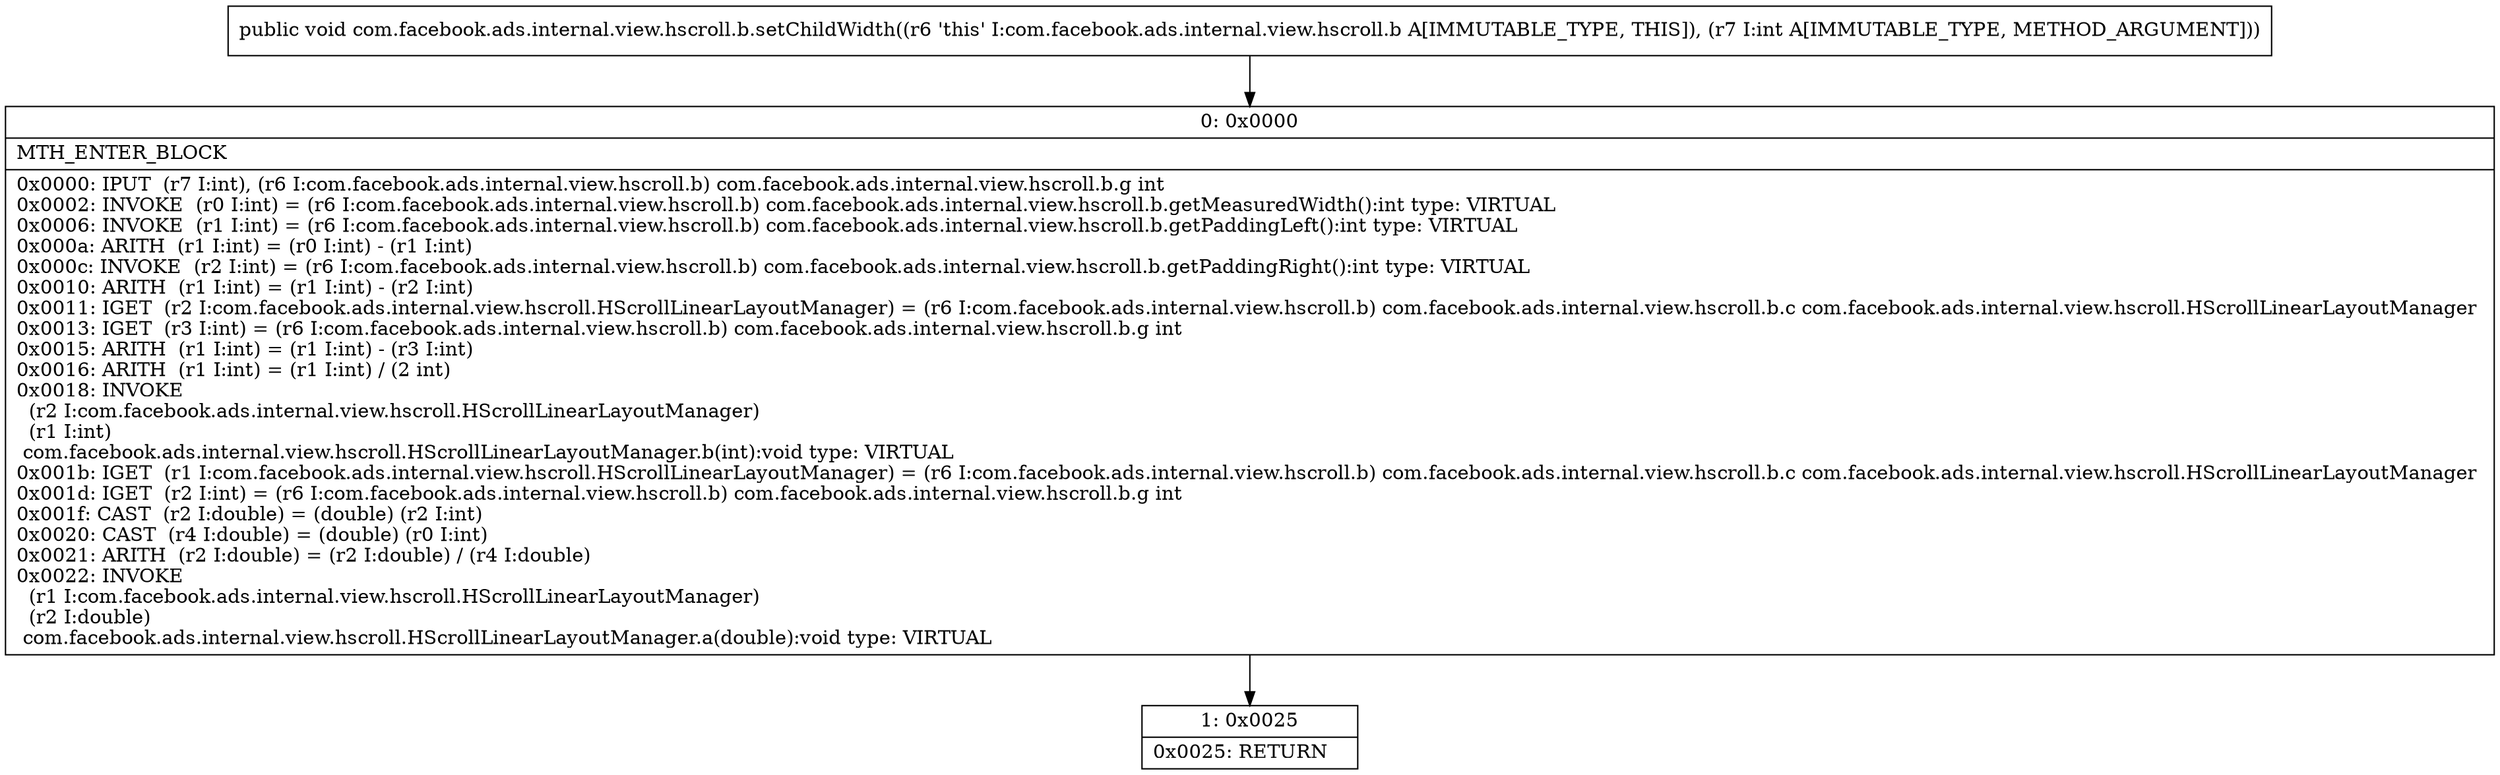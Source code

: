 digraph "CFG forcom.facebook.ads.internal.view.hscroll.b.setChildWidth(I)V" {
Node_0 [shape=record,label="{0\:\ 0x0000|MTH_ENTER_BLOCK\l|0x0000: IPUT  (r7 I:int), (r6 I:com.facebook.ads.internal.view.hscroll.b) com.facebook.ads.internal.view.hscroll.b.g int \l0x0002: INVOKE  (r0 I:int) = (r6 I:com.facebook.ads.internal.view.hscroll.b) com.facebook.ads.internal.view.hscroll.b.getMeasuredWidth():int type: VIRTUAL \l0x0006: INVOKE  (r1 I:int) = (r6 I:com.facebook.ads.internal.view.hscroll.b) com.facebook.ads.internal.view.hscroll.b.getPaddingLeft():int type: VIRTUAL \l0x000a: ARITH  (r1 I:int) = (r0 I:int) \- (r1 I:int) \l0x000c: INVOKE  (r2 I:int) = (r6 I:com.facebook.ads.internal.view.hscroll.b) com.facebook.ads.internal.view.hscroll.b.getPaddingRight():int type: VIRTUAL \l0x0010: ARITH  (r1 I:int) = (r1 I:int) \- (r2 I:int) \l0x0011: IGET  (r2 I:com.facebook.ads.internal.view.hscroll.HScrollLinearLayoutManager) = (r6 I:com.facebook.ads.internal.view.hscroll.b) com.facebook.ads.internal.view.hscroll.b.c com.facebook.ads.internal.view.hscroll.HScrollLinearLayoutManager \l0x0013: IGET  (r3 I:int) = (r6 I:com.facebook.ads.internal.view.hscroll.b) com.facebook.ads.internal.view.hscroll.b.g int \l0x0015: ARITH  (r1 I:int) = (r1 I:int) \- (r3 I:int) \l0x0016: ARITH  (r1 I:int) = (r1 I:int) \/ (2 int) \l0x0018: INVOKE  \l  (r2 I:com.facebook.ads.internal.view.hscroll.HScrollLinearLayoutManager)\l  (r1 I:int)\l com.facebook.ads.internal.view.hscroll.HScrollLinearLayoutManager.b(int):void type: VIRTUAL \l0x001b: IGET  (r1 I:com.facebook.ads.internal.view.hscroll.HScrollLinearLayoutManager) = (r6 I:com.facebook.ads.internal.view.hscroll.b) com.facebook.ads.internal.view.hscroll.b.c com.facebook.ads.internal.view.hscroll.HScrollLinearLayoutManager \l0x001d: IGET  (r2 I:int) = (r6 I:com.facebook.ads.internal.view.hscroll.b) com.facebook.ads.internal.view.hscroll.b.g int \l0x001f: CAST  (r2 I:double) = (double) (r2 I:int) \l0x0020: CAST  (r4 I:double) = (double) (r0 I:int) \l0x0021: ARITH  (r2 I:double) = (r2 I:double) \/ (r4 I:double) \l0x0022: INVOKE  \l  (r1 I:com.facebook.ads.internal.view.hscroll.HScrollLinearLayoutManager)\l  (r2 I:double)\l com.facebook.ads.internal.view.hscroll.HScrollLinearLayoutManager.a(double):void type: VIRTUAL \l}"];
Node_1 [shape=record,label="{1\:\ 0x0025|0x0025: RETURN   \l}"];
MethodNode[shape=record,label="{public void com.facebook.ads.internal.view.hscroll.b.setChildWidth((r6 'this' I:com.facebook.ads.internal.view.hscroll.b A[IMMUTABLE_TYPE, THIS]), (r7 I:int A[IMMUTABLE_TYPE, METHOD_ARGUMENT])) }"];
MethodNode -> Node_0;
Node_0 -> Node_1;
}

